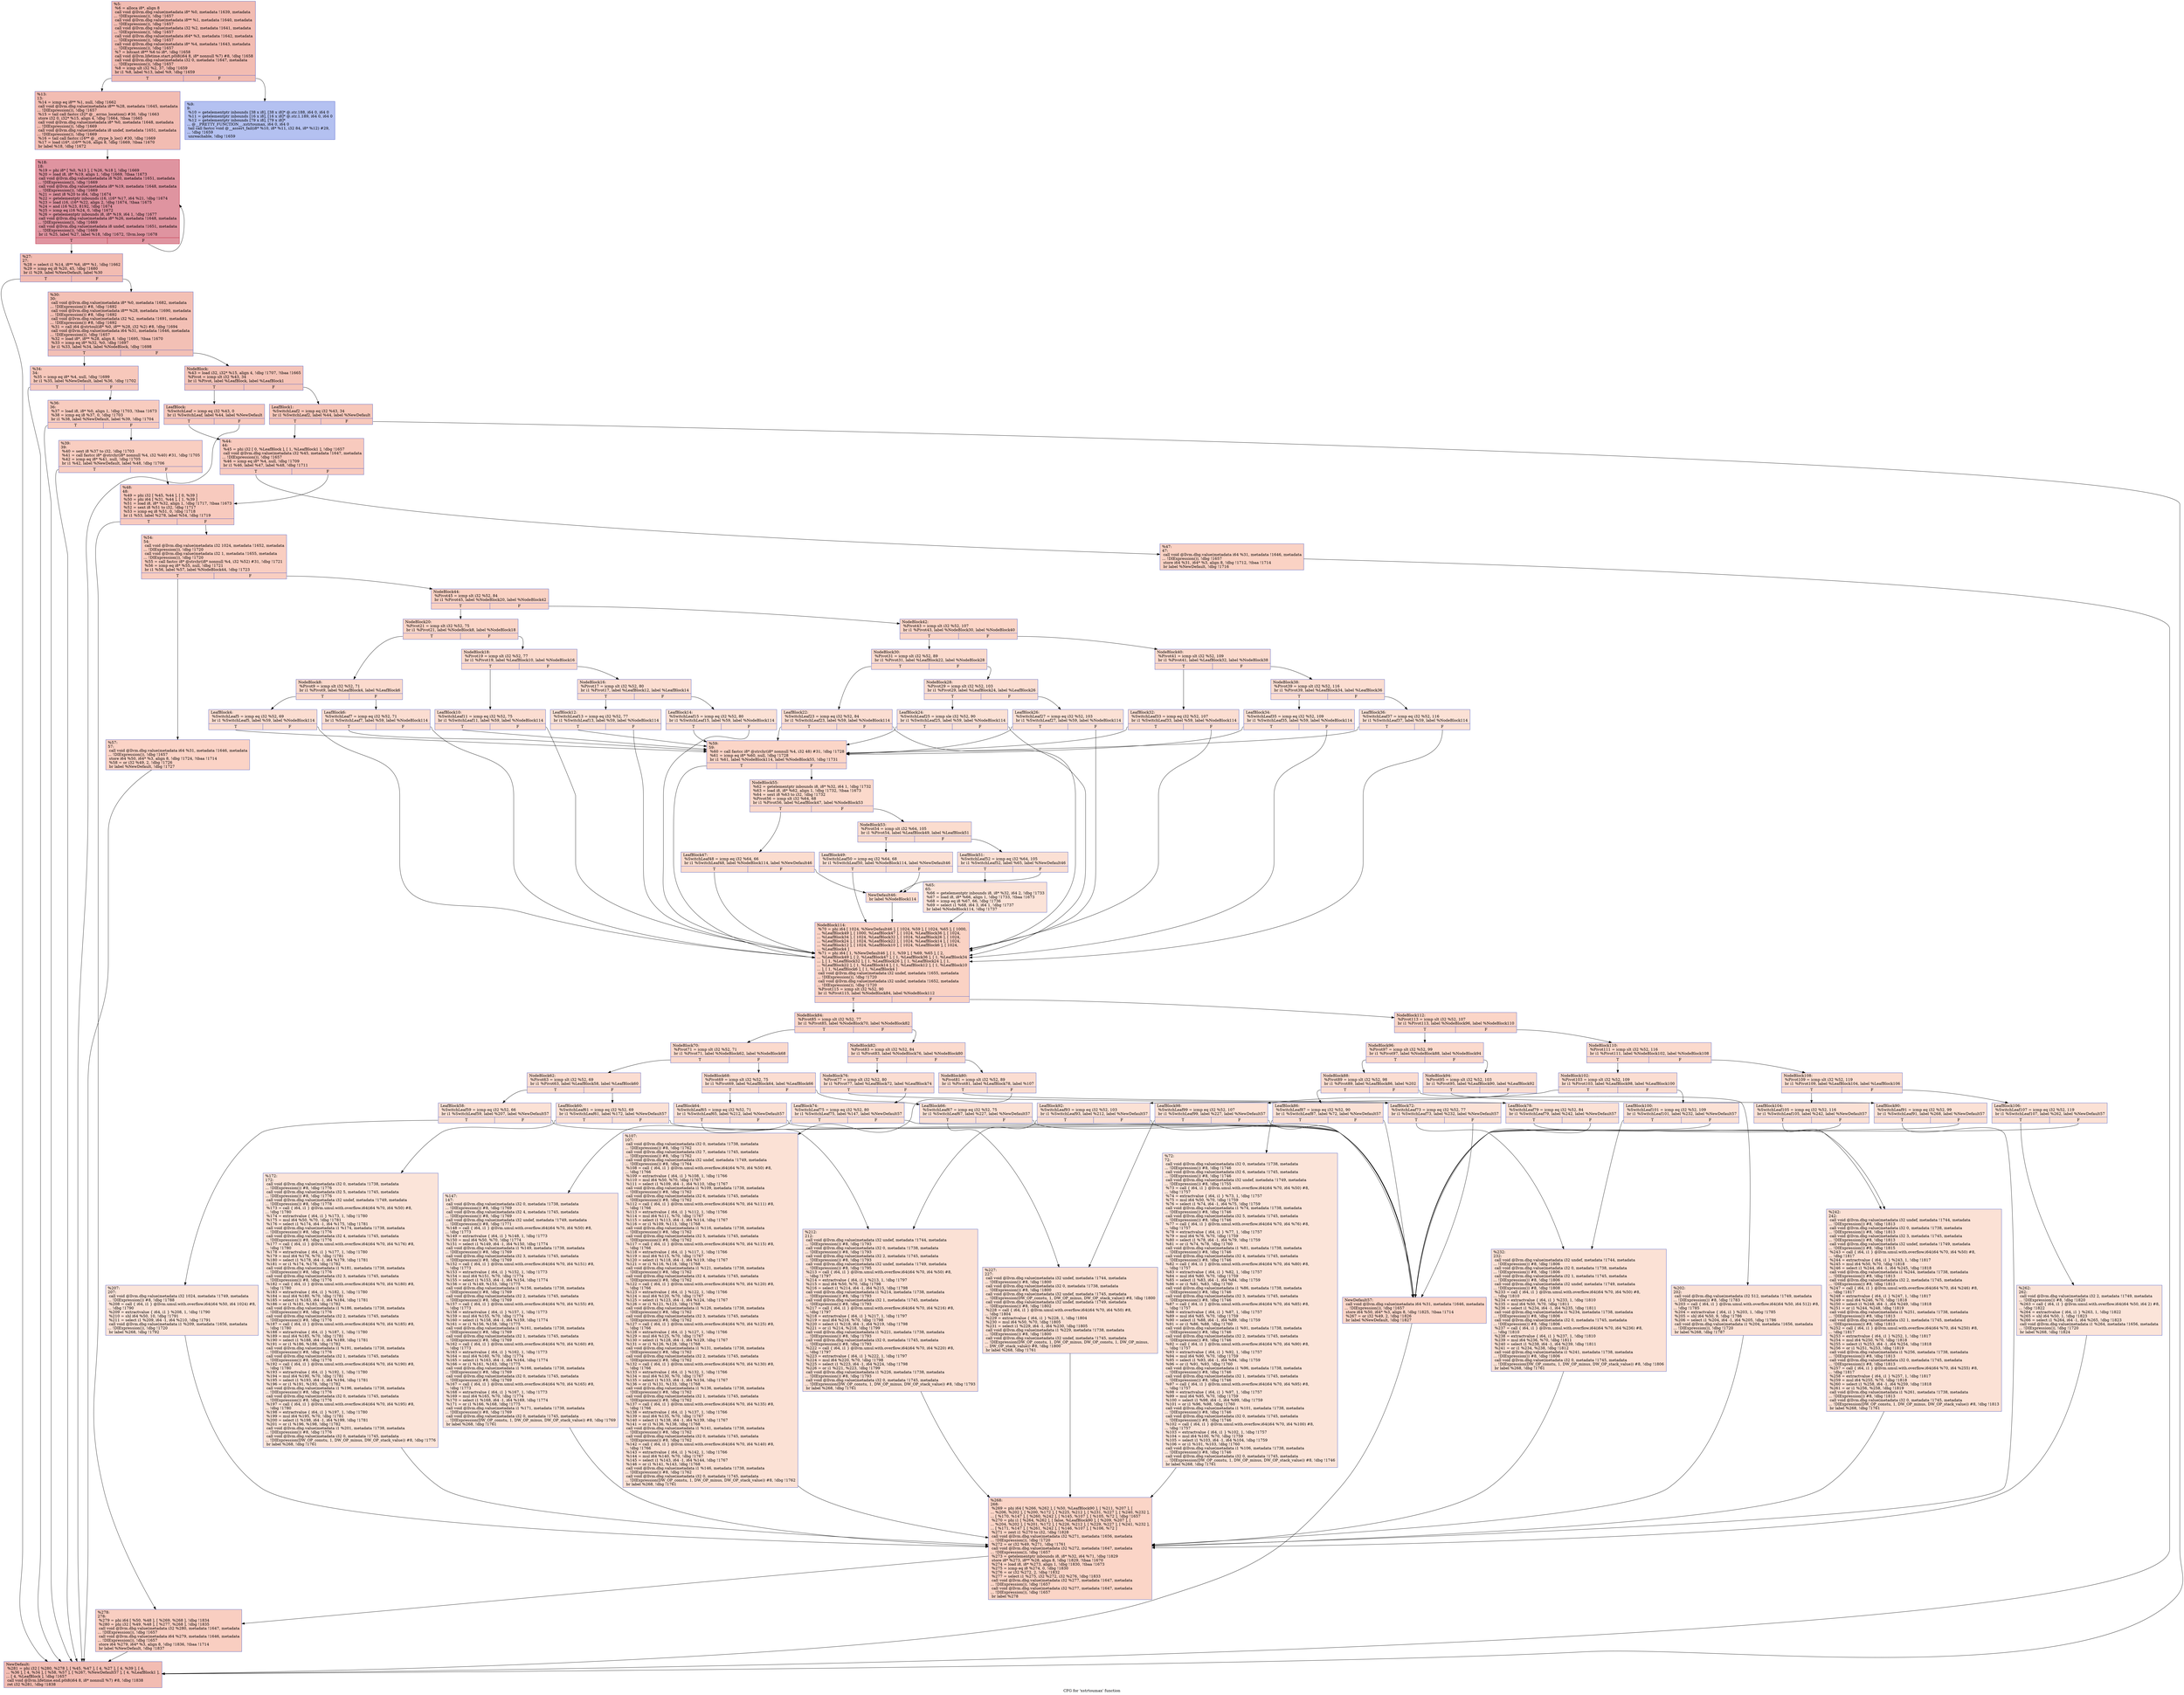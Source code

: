 digraph "CFG for 'xstrtoumax' function" {
	label="CFG for 'xstrtoumax' function";

	Node0x1539050 [shape=record,color="#3d50c3ff", style=filled, fillcolor="#e1675170",label="{%5:\l  %6 = alloca i8*, align 8\l  call void @llvm.dbg.value(metadata i8* %0, metadata !1639, metadata\l... !DIExpression()), !dbg !1657\l  call void @llvm.dbg.value(metadata i8** %1, metadata !1640, metadata\l... !DIExpression()), !dbg !1657\l  call void @llvm.dbg.value(metadata i32 %2, metadata !1641, metadata\l... !DIExpression()), !dbg !1657\l  call void @llvm.dbg.value(metadata i64* %3, metadata !1642, metadata\l... !DIExpression()), !dbg !1657\l  call void @llvm.dbg.value(metadata i8* %4, metadata !1643, metadata\l... !DIExpression()), !dbg !1657\l  %7 = bitcast i8** %6 to i8*, !dbg !1658\l  call void @llvm.lifetime.start.p0i8(i64 8, i8* nonnull %7) #8, !dbg !1658\l  call void @llvm.dbg.value(metadata i32 0, metadata !1647, metadata\l... !DIExpression()), !dbg !1657\l  %8 = icmp ult i32 %2, 37, !dbg !1659\l  br i1 %8, label %13, label %9, !dbg !1659\l|{<s0>T|<s1>F}}"];
	Node0x1539050:s0 -> Node0x15394a0;
	Node0x1539050:s1 -> Node0x1539450;
	Node0x1539450 [shape=record,color="#3d50c3ff", style=filled, fillcolor="#5572df70",label="{%9:\l9:                                                \l  %10 = getelementptr inbounds [38 x i8], [38 x i8]* @.str.188, i64 0, i64 0\l  %11 = getelementptr inbounds [16 x i8], [16 x i8]* @.str.1.189, i64 0, i64 0\l  %12 = getelementptr inbounds [79 x i8], [79 x i8]*\l... @__PRETTY_FUNCTION__.xstrtoumax, i64 0, i64 0\l  tail call fastcc void @__assert_fail(i8* %10, i8* %11, i32 84, i8* %12) #29,\l... !dbg !1659\l  unreachable, !dbg !1659\l}"];
	Node0x15394a0 [shape=record,color="#3d50c3ff", style=filled, fillcolor="#e1675170",label="{%13:\l13:                                               \l  %14 = icmp eq i8** %1, null, !dbg !1662\l  call void @llvm.dbg.value(metadata i8** %28, metadata !1645, metadata\l... !DIExpression()), !dbg !1657\l  %15 = tail call fastcc i32* @__errno_location() #30, !dbg !1663\l  store i32 0, i32* %15, align 4, !dbg !1664, !tbaa !1665\l  call void @llvm.dbg.value(metadata i8* %0, metadata !1648, metadata\l... !DIExpression()), !dbg !1669\l  call void @llvm.dbg.value(metadata i8 undef, metadata !1651, metadata\l... !DIExpression()), !dbg !1669\l  %16 = tail call fastcc i16** @__ctype_b_loc() #30, !dbg !1669\l  %17 = load i16*, i16** %16, align 8, !dbg !1669, !tbaa !1670\l  br label %18, !dbg !1672\l}"];
	Node0x15394a0 -> Node0x15394f0;
	Node0x15394f0 [shape=record,color="#b70d28ff", style=filled, fillcolor="#b70d2870",label="{%18:\l18:                                               \l  %19 = phi i8* [ %0, %13 ], [ %26, %18 ], !dbg !1669\l  %20 = load i8, i8* %19, align 1, !dbg !1669, !tbaa !1673\l  call void @llvm.dbg.value(metadata i8 %20, metadata !1651, metadata\l... !DIExpression()), !dbg !1669\l  call void @llvm.dbg.value(metadata i8* %19, metadata !1648, metadata\l... !DIExpression()), !dbg !1669\l  %21 = zext i8 %20 to i64, !dbg !1674\l  %22 = getelementptr inbounds i16, i16* %17, i64 %21, !dbg !1674\l  %23 = load i16, i16* %22, align 2, !dbg !1674, !tbaa !1675\l  %24 = and i16 %23, 8192, !dbg !1674\l  %25 = icmp eq i16 %24, 0, !dbg !1672\l  %26 = getelementptr inbounds i8, i8* %19, i64 1, !dbg !1677\l  call void @llvm.dbg.value(metadata i8* %26, metadata !1648, metadata\l... !DIExpression()), !dbg !1669\l  call void @llvm.dbg.value(metadata i8 undef, metadata !1651, metadata\l... !DIExpression()), !dbg !1669\l  br i1 %25, label %27, label %18, !dbg !1672, !llvm.loop !1678\l|{<s0>T|<s1>F}}"];
	Node0x15394f0:s0 -> Node0x1539540;
	Node0x15394f0:s1 -> Node0x15394f0;
	Node0x1539540 [shape=record,color="#3d50c3ff", style=filled, fillcolor="#e1675170",label="{%27:\l27:                                               \l  %28 = select i1 %14, i8** %6, i8** %1, !dbg !1662\l  %29 = icmp eq i8 %20, 45, !dbg !1680\l  br i1 %29, label %NewDefault, label %30\l|{<s0>T|<s1>F}}"];
	Node0x1539540:s0 -> Node0x153afd0;
	Node0x1539540:s1 -> Node0x1539590;
	Node0x1539590 [shape=record,color="#3d50c3ff", style=filled, fillcolor="#e5705870",label="{%30:\l30:                                               \l  call void @llvm.dbg.value(metadata i8* %0, metadata !1682, metadata\l... !DIExpression()) #8, !dbg !1692\l  call void @llvm.dbg.value(metadata i8** %28, metadata !1690, metadata\l... !DIExpression()) #8, !dbg !1692\l  call void @llvm.dbg.value(metadata i32 %2, metadata !1691, metadata\l... !DIExpression()) #8, !dbg !1692\l  %31 = call i64 @strtoul(i8* %0, i8** %28, i32 %2) #8, !dbg !1694\l  call void @llvm.dbg.value(metadata i64 %31, metadata !1646, metadata\l... !DIExpression()), !dbg !1657\l  %32 = load i8*, i8** %28, align 8, !dbg !1695, !tbaa !1670\l  %33 = icmp eq i8* %32, %0, !dbg !1697\l  br i1 %33, label %34, label %NodeBlock, !dbg !1698\l|{<s0>T|<s1>F}}"];
	Node0x1539590:s0 -> Node0x15395e0;
	Node0x1539590:s1 -> Node0x15396d0;
	Node0x15395e0 [shape=record,color="#3d50c3ff", style=filled, fillcolor="#ed836670",label="{%34:\l34:                                               \l  %35 = icmp eq i8* %4, null, !dbg !1699\l  br i1 %35, label %NewDefault, label %36, !dbg !1702\l|{<s0>T|<s1>F}}"];
	Node0x15395e0:s0 -> Node0x153afd0;
	Node0x15395e0:s1 -> Node0x1539630;
	Node0x1539630 [shape=record,color="#3d50c3ff", style=filled, fillcolor="#f08b6e70",label="{%36:\l36:                                               \l  %37 = load i8, i8* %0, align 1, !dbg !1703, !tbaa !1673\l  %38 = icmp eq i8 %37, 0, !dbg !1703\l  br i1 %38, label %NewDefault, label %39, !dbg !1704\l|{<s0>T|<s1>F}}"];
	Node0x1539630:s0 -> Node0x153afd0;
	Node0x1539630:s1 -> Node0x1539680;
	Node0x1539680 [shape=record,color="#3d50c3ff", style=filled, fillcolor="#f2907270",label="{%39:\l39:                                               \l  %40 = sext i8 %37 to i32, !dbg !1703\l  %41 = call fastcc i8* @strchr(i8* nonnull %4, i32 %40) #31, !dbg !1705\l  %42 = icmp eq i8* %41, null, !dbg !1705\l  br i1 %42, label %NewDefault, label %48, !dbg !1706\l|{<s0>T|<s1>F}}"];
	Node0x1539680:s0 -> Node0x153afd0;
	Node0x1539680:s1 -> Node0x1539860;
	Node0x15396d0 [shape=record,color="#3d50c3ff", style=filled, fillcolor="#e97a5f70",label="{NodeBlock:                                        \l  %43 = load i32, i32* %15, align 4, !dbg !1707, !tbaa !1665\l  %Pivot = icmp slt i32 %43, 34\l  br i1 %Pivot, label %LeafBlock, label %LeafBlock1\l|{<s0>T|<s1>F}}"];
	Node0x15396d0:s0 -> Node0x1539770;
	Node0x15396d0:s1 -> Node0x1539720;
	Node0x1539720 [shape=record,color="#3d50c3ff", style=filled, fillcolor="#ed836670",label="{LeafBlock1:                                       \l  %SwitchLeaf2 = icmp eq i32 %43, 34\l  br i1 %SwitchLeaf2, label %44, label %NewDefault\l|{<s0>T|<s1>F}}"];
	Node0x1539720:s0 -> Node0x15397c0;
	Node0x1539720:s1 -> Node0x153afd0;
	Node0x1539770 [shape=record,color="#3d50c3ff", style=filled, fillcolor="#ed836670",label="{LeafBlock:                                        \l  %SwitchLeaf = icmp eq i32 %43, 0\l  br i1 %SwitchLeaf, label %44, label %NewDefault\l|{<s0>T|<s1>F}}"];
	Node0x1539770:s0 -> Node0x15397c0;
	Node0x1539770:s1 -> Node0x153afd0;
	Node0x15397c0 [shape=record,color="#3d50c3ff", style=filled, fillcolor="#ef886b70",label="{%44:\l44:                                               \l  %45 = phi i32 [ 0, %LeafBlock ], [ 1, %LeafBlock1 ], !dbg !1657\l  call void @llvm.dbg.value(metadata i32 %45, metadata !1647, metadata\l... !DIExpression()), !dbg !1657\l  %46 = icmp eq i8* %4, null, !dbg !1709\l  br i1 %46, label %47, label %48, !dbg !1711\l|{<s0>T|<s1>F}}"];
	Node0x15397c0:s0 -> Node0x1539810;
	Node0x15397c0:s1 -> Node0x1539860;
	Node0x1539810 [shape=record,color="#3d50c3ff", style=filled, fillcolor="#f4987a70",label="{%47:\l47:                                               \l  call void @llvm.dbg.value(metadata i64 %31, metadata !1646, metadata\l... !DIExpression()), !dbg !1657\l  store i64 %31, i64* %3, align 8, !dbg !1712, !tbaa !1714\l  br label %NewDefault, !dbg !1716\l}"];
	Node0x1539810 -> Node0x153afd0;
	Node0x1539860 [shape=record,color="#3d50c3ff", style=filled, fillcolor="#ef886b70",label="{%48:\l48:                                               \l  %49 = phi i32 [ %45, %44 ], [ 0, %39 ]\l  %50 = phi i64 [ %31, %44 ], [ 1, %39 ]\l  %51 = load i8, i8* %32, align 1, !dbg !1717, !tbaa !1673\l  %52 = sext i8 %51 to i32, !dbg !1717\l  %53 = icmp eq i8 %51, 0, !dbg !1718\l  br i1 %53, label %278, label %54, !dbg !1719\l|{<s0>T|<s1>F}}"];
	Node0x1539860:s0 -> Node0x153af80;
	Node0x1539860:s1 -> Node0x15398b0;
	Node0x15398b0 [shape=record,color="#3d50c3ff", style=filled, fillcolor="#f2907270",label="{%54:\l54:                                               \l  call void @llvm.dbg.value(metadata i32 1024, metadata !1652, metadata\l... !DIExpression()), !dbg !1720\l  call void @llvm.dbg.value(metadata i32 1, metadata !1655, metadata\l... !DIExpression()), !dbg !1720\l  %55 = call fastcc i8* @strchr(i8* nonnull %4, i32 %52) #31, !dbg !1721\l  %56 = icmp eq i8* %55, null, !dbg !1721\l  br i1 %56, label %57, label %NodeBlock44, !dbg !1723\l|{<s0>T|<s1>F}}"];
	Node0x15398b0:s0 -> Node0x1539900;
	Node0x15398b0:s1 -> Node0x1539950;
	Node0x1539900 [shape=record,color="#3d50c3ff", style=filled, fillcolor="#f59c7d70",label="{%57:\l57:                                               \l  call void @llvm.dbg.value(metadata i64 %31, metadata !1646, metadata\l... !DIExpression()), !dbg !1657\l  store i64 %50, i64* %3, align 8, !dbg !1724, !tbaa !1714\l  %58 = or i32 %49, 2, !dbg !1726\l  br label %NewDefault, !dbg !1727\l}"];
	Node0x1539900 -> Node0x153afd0;
	Node0x1539950 [shape=record,color="#3d50c3ff", style=filled, fillcolor="#f4987a70",label="{NodeBlock44:                                      \l  %Pivot45 = icmp slt i32 %52, 84\l  br i1 %Pivot45, label %NodeBlock20, label %NodeBlock42\l|{<s0>T|<s1>F}}"];
	Node0x1539950:s0 -> Node0x1539d10;
	Node0x1539950:s1 -> Node0x15399a0;
	Node0x15399a0 [shape=record,color="#3d50c3ff", style=filled, fillcolor="#f5a08170",label="{NodeBlock42:                                      \l  %Pivot43 = icmp slt i32 %52, 107\l  br i1 %Pivot43, label %NodeBlock30, label %NodeBlock40\l|{<s0>T|<s1>F}}"];
	Node0x15399a0:s0 -> Node0x1539b80;
	Node0x15399a0:s1 -> Node0x15399f0;
	Node0x15399f0 [shape=record,color="#3d50c3ff", style=filled, fillcolor="#f7ac8e70",label="{NodeBlock40:                                      \l  %Pivot41 = icmp slt i32 %52, 109\l  br i1 %Pivot41, label %LeafBlock32, label %NodeBlock38\l|{<s0>T|<s1>F}}"];
	Node0x15399f0:s0 -> Node0x1539b30;
	Node0x15399f0:s1 -> Node0x1539a40;
	Node0x1539a40 [shape=record,color="#3d50c3ff", style=filled, fillcolor="#f7b39670",label="{NodeBlock38:                                      \l  %Pivot39 = icmp slt i32 %52, 116\l  br i1 %Pivot39, label %LeafBlock34, label %LeafBlock36\l|{<s0>T|<s1>F}}"];
	Node0x1539a40:s0 -> Node0x1539ae0;
	Node0x1539a40:s1 -> Node0x1539a90;
	Node0x1539a90 [shape=record,color="#3d50c3ff", style=filled, fillcolor="#f7bca170",label="{LeafBlock36:                                      \l  %SwitchLeaf37 = icmp eq i32 %52, 116\l  br i1 %SwitchLeaf37, label %59, label %NodeBlock114\l|{<s0>T|<s1>F}}"];
	Node0x1539a90:s0 -> Node0x1539fe0;
	Node0x1539a90:s1 -> Node0x153a260;
	Node0x1539ae0 [shape=record,color="#3d50c3ff", style=filled, fillcolor="#f7bca170",label="{LeafBlock34:                                      \l  %SwitchLeaf35 = icmp eq i32 %52, 109\l  br i1 %SwitchLeaf35, label %59, label %NodeBlock114\l|{<s0>T|<s1>F}}"];
	Node0x1539ae0:s0 -> Node0x1539fe0;
	Node0x1539ae0:s1 -> Node0x153a260;
	Node0x1539b30 [shape=record,color="#3d50c3ff", style=filled, fillcolor="#f7b39670",label="{LeafBlock32:                                      \l  %SwitchLeaf33 = icmp eq i32 %52, 107\l  br i1 %SwitchLeaf33, label %59, label %NodeBlock114\l|{<s0>T|<s1>F}}"];
	Node0x1539b30:s0 -> Node0x1539fe0;
	Node0x1539b30:s1 -> Node0x153a260;
	Node0x1539b80 [shape=record,color="#3d50c3ff", style=filled, fillcolor="#f7ac8e70",label="{NodeBlock30:                                      \l  %Pivot31 = icmp slt i32 %52, 89\l  br i1 %Pivot31, label %LeafBlock22, label %NodeBlock28\l|{<s0>T|<s1>F}}"];
	Node0x1539b80:s0 -> Node0x1539cc0;
	Node0x1539b80:s1 -> Node0x1539bd0;
	Node0x1539bd0 [shape=record,color="#3d50c3ff", style=filled, fillcolor="#f7b39670",label="{NodeBlock28:                                      \l  %Pivot29 = icmp slt i32 %52, 103\l  br i1 %Pivot29, label %LeafBlock24, label %LeafBlock26\l|{<s0>T|<s1>F}}"];
	Node0x1539bd0:s0 -> Node0x1539c70;
	Node0x1539bd0:s1 -> Node0x1539c20;
	Node0x1539c20 [shape=record,color="#3d50c3ff", style=filled, fillcolor="#f7bca170",label="{LeafBlock26:                                      \l  %SwitchLeaf27 = icmp eq i32 %52, 103\l  br i1 %SwitchLeaf27, label %59, label %NodeBlock114\l|{<s0>T|<s1>F}}"];
	Node0x1539c20:s0 -> Node0x1539fe0;
	Node0x1539c20:s1 -> Node0x153a260;
	Node0x1539c70 [shape=record,color="#3d50c3ff", style=filled, fillcolor="#f7bca170",label="{LeafBlock24:                                      \l  %SwitchLeaf25 = icmp sle i32 %52, 90\l  br i1 %SwitchLeaf25, label %59, label %NodeBlock114\l|{<s0>T|<s1>F}}"];
	Node0x1539c70:s0 -> Node0x1539fe0;
	Node0x1539c70:s1 -> Node0x153a260;
	Node0x1539cc0 [shape=record,color="#3d50c3ff", style=filled, fillcolor="#f7b39670",label="{LeafBlock22:                                      \l  %SwitchLeaf23 = icmp eq i32 %52, 84\l  br i1 %SwitchLeaf23, label %59, label %NodeBlock114\l|{<s0>T|<s1>F}}"];
	Node0x1539cc0:s0 -> Node0x1539fe0;
	Node0x1539cc0:s1 -> Node0x153a260;
	Node0x1539d10 [shape=record,color="#3d50c3ff", style=filled, fillcolor="#f5a08170",label="{NodeBlock20:                                      \l  %Pivot21 = icmp slt i32 %52, 75\l  br i1 %Pivot21, label %NodeBlock8, label %NodeBlock18\l|{<s0>T|<s1>F}}"];
	Node0x1539d10:s0 -> Node0x1539ef0;
	Node0x1539d10:s1 -> Node0x1539d60;
	Node0x1539d60 [shape=record,color="#3d50c3ff", style=filled, fillcolor="#f7ac8e70",label="{NodeBlock18:                                      \l  %Pivot19 = icmp slt i32 %52, 77\l  br i1 %Pivot19, label %LeafBlock10, label %NodeBlock16\l|{<s0>T|<s1>F}}"];
	Node0x1539d60:s0 -> Node0x1539ea0;
	Node0x1539d60:s1 -> Node0x1539db0;
	Node0x1539db0 [shape=record,color="#3d50c3ff", style=filled, fillcolor="#f7b39670",label="{NodeBlock16:                                      \l  %Pivot17 = icmp slt i32 %52, 80\l  br i1 %Pivot17, label %LeafBlock12, label %LeafBlock14\l|{<s0>T|<s1>F}}"];
	Node0x1539db0:s0 -> Node0x1539e50;
	Node0x1539db0:s1 -> Node0x1539e00;
	Node0x1539e00 [shape=record,color="#3d50c3ff", style=filled, fillcolor="#f7bca170",label="{LeafBlock14:                                      \l  %SwitchLeaf15 = icmp eq i32 %52, 80\l  br i1 %SwitchLeaf15, label %59, label %NodeBlock114\l|{<s0>T|<s1>F}}"];
	Node0x1539e00:s0 -> Node0x1539fe0;
	Node0x1539e00:s1 -> Node0x153a260;
	Node0x1539e50 [shape=record,color="#3d50c3ff", style=filled, fillcolor="#f7bca170",label="{LeafBlock12:                                      \l  %SwitchLeaf13 = icmp eq i32 %52, 77\l  br i1 %SwitchLeaf13, label %59, label %NodeBlock114\l|{<s0>T|<s1>F}}"];
	Node0x1539e50:s0 -> Node0x1539fe0;
	Node0x1539e50:s1 -> Node0x153a260;
	Node0x1539ea0 [shape=record,color="#3d50c3ff", style=filled, fillcolor="#f7b39670",label="{LeafBlock10:                                      \l  %SwitchLeaf11 = icmp eq i32 %52, 75\l  br i1 %SwitchLeaf11, label %59, label %NodeBlock114\l|{<s0>T|<s1>F}}"];
	Node0x1539ea0:s0 -> Node0x1539fe0;
	Node0x1539ea0:s1 -> Node0x153a260;
	Node0x1539ef0 [shape=record,color="#3d50c3ff", style=filled, fillcolor="#f7ac8e70",label="{NodeBlock8:                                       \l  %Pivot9 = icmp slt i32 %52, 71\l  br i1 %Pivot9, label %LeafBlock4, label %LeafBlock6\l|{<s0>T|<s1>F}}"];
	Node0x1539ef0:s0 -> Node0x1539f90;
	Node0x1539ef0:s1 -> Node0x1539f40;
	Node0x1539f40 [shape=record,color="#3d50c3ff", style=filled, fillcolor="#f7b39670",label="{LeafBlock6:                                       \l  %SwitchLeaf7 = icmp eq i32 %52, 71\l  br i1 %SwitchLeaf7, label %59, label %NodeBlock114\l|{<s0>T|<s1>F}}"];
	Node0x1539f40:s0 -> Node0x1539fe0;
	Node0x1539f40:s1 -> Node0x153a260;
	Node0x1539f90 [shape=record,color="#3d50c3ff", style=filled, fillcolor="#f7b39670",label="{LeafBlock4:                                       \l  %SwitchLeaf5 = icmp eq i32 %52, 69\l  br i1 %SwitchLeaf5, label %59, label %NodeBlock114\l|{<s0>T|<s1>F}}"];
	Node0x1539f90:s0 -> Node0x1539fe0;
	Node0x1539f90:s1 -> Node0x153a260;
	Node0x1539fe0 [shape=record,color="#3d50c3ff", style=filled, fillcolor="#f5a08170",label="{%59:\l59:                                               \l  %60 = call fastcc i8* @strchr(i8* nonnull %4, i32 48) #31, !dbg !1728\l  %61 = icmp eq i8* %60, null, !dbg !1728\l  br i1 %61, label %NodeBlock114, label %NodeBlock55, !dbg !1731\l|{<s0>T|<s1>F}}"];
	Node0x1539fe0:s0 -> Node0x153a260;
	Node0x1539fe0:s1 -> Node0x153a030;
	Node0x153a030 [shape=record,color="#3d50c3ff", style=filled, fillcolor="#f7a88970",label="{NodeBlock55:                                      \l  %62 = getelementptr inbounds i8, i8* %32, i64 1, !dbg !1732\l  %63 = load i8, i8* %62, align 1, !dbg !1732, !tbaa !1673\l  %64 = sext i8 %63 to i32, !dbg !1732\l  %Pivot56 = icmp slt i32 %64, 68\l  br i1 %Pivot56, label %LeafBlock47, label %NodeBlock53\l|{<s0>T|<s1>F}}"];
	Node0x153a030:s0 -> Node0x153a170;
	Node0x153a030:s1 -> Node0x153a080;
	Node0x153a080 [shape=record,color="#3d50c3ff", style=filled, fillcolor="#f7af9170",label="{NodeBlock53:                                      \l  %Pivot54 = icmp slt i32 %64, 105\l  br i1 %Pivot54, label %LeafBlock49, label %LeafBlock51\l|{<s0>T|<s1>F}}"];
	Node0x153a080:s0 -> Node0x153a120;
	Node0x153a080:s1 -> Node0x153a0d0;
	Node0x153a0d0 [shape=record,color="#3d50c3ff", style=filled, fillcolor="#f7b99e70",label="{LeafBlock51:                                      \l  %SwitchLeaf52 = icmp eq i32 %64, 105\l  br i1 %SwitchLeaf52, label %65, label %NewDefault46\l|{<s0>T|<s1>F}}"];
	Node0x153a0d0:s0 -> Node0x153a1c0;
	Node0x153a0d0:s1 -> Node0x153a210;
	Node0x153a120 [shape=record,color="#3d50c3ff", style=filled, fillcolor="#f7b99e70",label="{LeafBlock49:                                      \l  %SwitchLeaf50 = icmp eq i32 %64, 68\l  br i1 %SwitchLeaf50, label %NodeBlock114, label %NewDefault46\l|{<s0>T|<s1>F}}"];
	Node0x153a120:s0 -> Node0x153a260;
	Node0x153a120:s1 -> Node0x153a210;
	Node0x153a170 [shape=record,color="#3d50c3ff", style=filled, fillcolor="#f7af9170",label="{LeafBlock47:                                      \l  %SwitchLeaf48 = icmp eq i32 %64, 66\l  br i1 %SwitchLeaf48, label %NodeBlock114, label %NewDefault46\l|{<s0>T|<s1>F}}"];
	Node0x153a170:s0 -> Node0x153a260;
	Node0x153a170:s1 -> Node0x153a210;
	Node0x153a1c0 [shape=record,color="#3d50c3ff", style=filled, fillcolor="#f6bfa670",label="{%65:\l65:                                               \l  %66 = getelementptr inbounds i8, i8* %32, i64 2, !dbg !1733\l  %67 = load i8, i8* %66, align 1, !dbg !1733, !tbaa !1673\l  %68 = icmp eq i8 %67, 66, !dbg !1736\l  %69 = select i1 %68, i64 3, i64 1, !dbg !1737\l  br label %NodeBlock114, !dbg !1737\l}"];
	Node0x153a1c0 -> Node0x153a260;
	Node0x153a210 [shape=record,color="#3d50c3ff", style=filled, fillcolor="#f7af9170",label="{NewDefault46:                                     \l  br label %NodeBlock114\l}"];
	Node0x153a210 -> Node0x153a260;
	Node0x153a260 [shape=record,color="#3d50c3ff", style=filled, fillcolor="#f4987a70",label="{NodeBlock114:                                     \l  %70 = phi i64 [ 1024, %NewDefault46 ], [ 1024, %59 ], [ 1024, %65 ], [ 1000,\l... %LeafBlock49 ], [ 1000, %LeafBlock47 ], [ 1024, %LeafBlock36 ], [ 1024,\l... %LeafBlock34 ], [ 1024, %LeafBlock32 ], [ 1024, %LeafBlock26 ], [ 1024,\l... %LeafBlock24 ], [ 1024, %LeafBlock22 ], [ 1024, %LeafBlock14 ], [ 1024,\l... %LeafBlock12 ], [ 1024, %LeafBlock10 ], [ 1024, %LeafBlock6 ], [ 1024,\l... %LeafBlock4 ]\l  %71 = phi i64 [ 1, %NewDefault46 ], [ 1, %59 ], [ %69, %65 ], [ 2,\l... %LeafBlock49 ], [ 2, %LeafBlock47 ], [ 1, %LeafBlock36 ], [ 1, %LeafBlock34\l... ], [ 1, %LeafBlock32 ], [ 1, %LeafBlock26 ], [ 1, %LeafBlock24 ], [ 1,\l... %LeafBlock22 ], [ 1, %LeafBlock14 ], [ 1, %LeafBlock12 ], [ 1, %LeafBlock10\l... ], [ 1, %LeafBlock6 ], [ 1, %LeafBlock4 ]\l  call void @llvm.dbg.value(metadata i32 undef, metadata !1655, metadata\l... !DIExpression()), !dbg !1720\l  call void @llvm.dbg.value(metadata i32 undef, metadata !1652, metadata\l... !DIExpression()), !dbg !1720\l  %Pivot115 = icmp slt i32 %52, 90\l  br i1 %Pivot115, label %NodeBlock84, label %NodeBlock112\l|{<s0>T|<s1>F}}"];
	Node0x153a260:s0 -> Node0x153a710;
	Node0x153a260:s1 -> Node0x153a2b0;
	Node0x153a2b0 [shape=record,color="#3d50c3ff", style=filled, fillcolor="#f5a08170",label="{NodeBlock112:                                     \l  %Pivot113 = icmp slt i32 %52, 107\l  br i1 %Pivot113, label %NodeBlock96, label %NodeBlock110\l|{<s0>T|<s1>F}}"];
	Node0x153a2b0:s0 -> Node0x153a530;
	Node0x153a2b0:s1 -> Node0x153a300;
	Node0x153a300 [shape=record,color="#3d50c3ff", style=filled, fillcolor="#f7ac8e70",label="{NodeBlock110:                                     \l  %Pivot111 = icmp slt i32 %52, 116\l  br i1 %Pivot111, label %NodeBlock102, label %NodeBlock108\l|{<s0>T|<s1>F}}"];
	Node0x153a300:s0 -> Node0x153a440;
	Node0x153a300:s1 -> Node0x153a350;
	Node0x153a350 [shape=record,color="#3d50c3ff", style=filled, fillcolor="#f7b39670",label="{NodeBlock108:                                     \l  %Pivot109 = icmp slt i32 %52, 119\l  br i1 %Pivot109, label %LeafBlock104, label %LeafBlock106\l|{<s0>T|<s1>F}}"];
	Node0x153a350:s0 -> Node0x153a3f0;
	Node0x153a350:s1 -> Node0x153a3a0;
	Node0x153a3a0 [shape=record,color="#3d50c3ff", style=filled, fillcolor="#f7bca170",label="{LeafBlock106:                                     \l  %SwitchLeaf107 = icmp eq i32 %52, 119\l  br i1 %SwitchLeaf107, label %262, label %NewDefault57\l|{<s0>T|<s1>F}}"];
	Node0x153a3a0:s0 -> Node0x153ae90;
	Node0x153a3a0:s1 -> Node0x153aee0;
	Node0x153a3f0 [shape=record,color="#3d50c3ff", style=filled, fillcolor="#f7bca170",label="{LeafBlock104:                                     \l  %SwitchLeaf105 = icmp eq i32 %52, 116\l  br i1 %SwitchLeaf105, label %242, label %NewDefault57\l|{<s0>T|<s1>F}}"];
	Node0x153a3f0:s0 -> Node0x153ae40;
	Node0x153a3f0:s1 -> Node0x153aee0;
	Node0x153a440 [shape=record,color="#3d50c3ff", style=filled, fillcolor="#f7b39670",label="{NodeBlock102:                                     \l  %Pivot103 = icmp slt i32 %52, 109\l  br i1 %Pivot103, label %LeafBlock98, label %LeafBlock100\l|{<s0>T|<s1>F}}"];
	Node0x153a440:s0 -> Node0x153a4e0;
	Node0x153a440:s1 -> Node0x153a490;
	Node0x153a490 [shape=record,color="#3d50c3ff", style=filled, fillcolor="#f7bca170",label="{LeafBlock100:                                     \l  %SwitchLeaf101 = icmp eq i32 %52, 109\l  br i1 %SwitchLeaf101, label %232, label %NewDefault57\l|{<s0>T|<s1>F}}"];
	Node0x153a490:s0 -> Node0x153adf0;
	Node0x153a490:s1 -> Node0x153aee0;
	Node0x153a4e0 [shape=record,color="#3d50c3ff", style=filled, fillcolor="#f7bca170",label="{LeafBlock98:                                      \l  %SwitchLeaf99 = icmp eq i32 %52, 107\l  br i1 %SwitchLeaf99, label %227, label %NewDefault57\l|{<s0>T|<s1>F}}"];
	Node0x153a4e0:s0 -> Node0x153ada0;
	Node0x153a4e0:s1 -> Node0x153aee0;
	Node0x153a530 [shape=record,color="#3d50c3ff", style=filled, fillcolor="#f7ac8e70",label="{NodeBlock96:                                      \l  %Pivot97 = icmp slt i32 %52, 99\l  br i1 %Pivot97, label %NodeBlock88, label %NodeBlock94\l|{<s0>T|<s1>F}}"];
	Node0x153a530:s0 -> Node0x153a670;
	Node0x153a530:s1 -> Node0x153a580;
	Node0x153a580 [shape=record,color="#3d50c3ff", style=filled, fillcolor="#f7b39670",label="{NodeBlock94:                                      \l  %Pivot95 = icmp slt i32 %52, 103\l  br i1 %Pivot95, label %LeafBlock90, label %LeafBlock92\l|{<s0>T|<s1>F}}"];
	Node0x153a580:s0 -> Node0x153a620;
	Node0x153a580:s1 -> Node0x153a5d0;
	Node0x153a5d0 [shape=record,color="#3d50c3ff", style=filled, fillcolor="#f7bca170",label="{LeafBlock92:                                      \l  %SwitchLeaf93 = icmp eq i32 %52, 103\l  br i1 %SwitchLeaf93, label %212, label %NewDefault57\l|{<s0>T|<s1>F}}"];
	Node0x153a5d0:s0 -> Node0x153ad50;
	Node0x153a5d0:s1 -> Node0x153aee0;
	Node0x153a620 [shape=record,color="#3d50c3ff", style=filled, fillcolor="#f7bca170",label="{LeafBlock90:                                      \l  %SwitchLeaf91 = icmp eq i32 %52, 99\l  br i1 %SwitchLeaf91, label %268, label %NewDefault57\l|{<s0>T|<s1>F}}"];
	Node0x153a620:s0 -> Node0x153af30;
	Node0x153a620:s1 -> Node0x153aee0;
	Node0x153a670 [shape=record,color="#3d50c3ff", style=filled, fillcolor="#f7b39670",label="{NodeBlock88:                                      \l  %Pivot89 = icmp slt i32 %52, 98\l  br i1 %Pivot89, label %LeafBlock86, label %202\l|{<s0>T|<s1>F}}"];
	Node0x153a670:s0 -> Node0x153a6c0;
	Node0x153a670:s1 -> Node0x153acb0;
	Node0x153a6c0 [shape=record,color="#3d50c3ff", style=filled, fillcolor="#f7bca170",label="{LeafBlock86:                                      \l  %SwitchLeaf87 = icmp eq i32 %52, 90\l  br i1 %SwitchLeaf87, label %72, label %NewDefault57\l|{<s0>T|<s1>F}}"];
	Node0x153a6c0:s0 -> Node0x153ab70;
	Node0x153a6c0:s1 -> Node0x153aee0;
	Node0x153a710 [shape=record,color="#3d50c3ff", style=filled, fillcolor="#f5a08170",label="{NodeBlock84:                                      \l  %Pivot85 = icmp slt i32 %52, 77\l  br i1 %Pivot85, label %NodeBlock70, label %NodeBlock82\l|{<s0>T|<s1>F}}"];
	Node0x153a710:s0 -> Node0x153a940;
	Node0x153a710:s1 -> Node0x153a760;
	Node0x153a760 [shape=record,color="#3d50c3ff", style=filled, fillcolor="#f7ac8e70",label="{NodeBlock82:                                      \l  %Pivot83 = icmp slt i32 %52, 84\l  br i1 %Pivot83, label %NodeBlock76, label %NodeBlock80\l|{<s0>T|<s1>F}}"];
	Node0x153a760:s0 -> Node0x153a850;
	Node0x153a760:s1 -> Node0x153a7b0;
	Node0x153a7b0 [shape=record,color="#3d50c3ff", style=filled, fillcolor="#f7b39670",label="{NodeBlock80:                                      \l  %Pivot81 = icmp slt i32 %52, 89\l  br i1 %Pivot81, label %LeafBlock78, label %107\l|{<s0>T|<s1>F}}"];
	Node0x153a7b0:s0 -> Node0x153a800;
	Node0x153a7b0:s1 -> Node0x153abc0;
	Node0x153a800 [shape=record,color="#3d50c3ff", style=filled, fillcolor="#f7bca170",label="{LeafBlock78:                                      \l  %SwitchLeaf79 = icmp eq i32 %52, 84\l  br i1 %SwitchLeaf79, label %242, label %NewDefault57\l|{<s0>T|<s1>F}}"];
	Node0x153a800:s0 -> Node0x153ae40;
	Node0x153a800:s1 -> Node0x153aee0;
	Node0x153a850 [shape=record,color="#3d50c3ff", style=filled, fillcolor="#f7b39670",label="{NodeBlock76:                                      \l  %Pivot77 = icmp slt i32 %52, 80\l  br i1 %Pivot77, label %LeafBlock72, label %LeafBlock74\l|{<s0>T|<s1>F}}"];
	Node0x153a850:s0 -> Node0x153a8f0;
	Node0x153a850:s1 -> Node0x153a8a0;
	Node0x153a8a0 [shape=record,color="#3d50c3ff", style=filled, fillcolor="#f7bca170",label="{LeafBlock74:                                      \l  %SwitchLeaf75 = icmp eq i32 %52, 80\l  br i1 %SwitchLeaf75, label %147, label %NewDefault57\l|{<s0>T|<s1>F}}"];
	Node0x153a8a0:s0 -> Node0x153ac10;
	Node0x153a8a0:s1 -> Node0x153aee0;
	Node0x153a8f0 [shape=record,color="#3d50c3ff", style=filled, fillcolor="#f7bca170",label="{LeafBlock72:                                      \l  %SwitchLeaf73 = icmp eq i32 %52, 77\l  br i1 %SwitchLeaf73, label %232, label %NewDefault57\l|{<s0>T|<s1>F}}"];
	Node0x153a8f0:s0 -> Node0x153adf0;
	Node0x153a8f0:s1 -> Node0x153aee0;
	Node0x153a940 [shape=record,color="#3d50c3ff", style=filled, fillcolor="#f7ac8e70",label="{NodeBlock70:                                      \l  %Pivot71 = icmp slt i32 %52, 71\l  br i1 %Pivot71, label %NodeBlock62, label %NodeBlock68\l|{<s0>T|<s1>F}}"];
	Node0x153a940:s0 -> Node0x153aa80;
	Node0x153a940:s1 -> Node0x153a990;
	Node0x153a990 [shape=record,color="#3d50c3ff", style=filled, fillcolor="#f7b39670",label="{NodeBlock68:                                      \l  %Pivot69 = icmp slt i32 %52, 75\l  br i1 %Pivot69, label %LeafBlock64, label %LeafBlock66\l|{<s0>T|<s1>F}}"];
	Node0x153a990:s0 -> Node0x153aa30;
	Node0x153a990:s1 -> Node0x153a9e0;
	Node0x153a9e0 [shape=record,color="#3d50c3ff", style=filled, fillcolor="#f7bca170",label="{LeafBlock66:                                      \l  %SwitchLeaf67 = icmp eq i32 %52, 75\l  br i1 %SwitchLeaf67, label %227, label %NewDefault57\l|{<s0>T|<s1>F}}"];
	Node0x153a9e0:s0 -> Node0x153ada0;
	Node0x153a9e0:s1 -> Node0x153aee0;
	Node0x153aa30 [shape=record,color="#3d50c3ff", style=filled, fillcolor="#f7bca170",label="{LeafBlock64:                                      \l  %SwitchLeaf65 = icmp eq i32 %52, 71\l  br i1 %SwitchLeaf65, label %212, label %NewDefault57\l|{<s0>T|<s1>F}}"];
	Node0x153aa30:s0 -> Node0x153ad50;
	Node0x153aa30:s1 -> Node0x153aee0;
	Node0x153aa80 [shape=record,color="#3d50c3ff", style=filled, fillcolor="#f7b39670",label="{NodeBlock62:                                      \l  %Pivot63 = icmp slt i32 %52, 69\l  br i1 %Pivot63, label %LeafBlock58, label %LeafBlock60\l|{<s0>T|<s1>F}}"];
	Node0x153aa80:s0 -> Node0x153ab20;
	Node0x153aa80:s1 -> Node0x153aad0;
	Node0x153aad0 [shape=record,color="#3d50c3ff", style=filled, fillcolor="#f7bca170",label="{LeafBlock60:                                      \l  %SwitchLeaf61 = icmp eq i32 %52, 69\l  br i1 %SwitchLeaf61, label %172, label %NewDefault57\l|{<s0>T|<s1>F}}"];
	Node0x153aad0:s0 -> Node0x153ac60;
	Node0x153aad0:s1 -> Node0x153aee0;
	Node0x153ab20 [shape=record,color="#3d50c3ff", style=filled, fillcolor="#f7bca170",label="{LeafBlock58:                                      \l  %SwitchLeaf59 = icmp eq i32 %52, 66\l  br i1 %SwitchLeaf59, label %207, label %NewDefault57\l|{<s0>T|<s1>F}}"];
	Node0x153ab20:s0 -> Node0x153ad00;
	Node0x153ab20:s1 -> Node0x153aee0;
	Node0x153ab70 [shape=record,color="#3d50c3ff", style=filled, fillcolor="#f5c1a970",label="{%72:\l72:                                               \l  call void @llvm.dbg.value(metadata i32 0, metadata !1738, metadata\l... !DIExpression()) #8, !dbg !1746\l  call void @llvm.dbg.value(metadata i32 6, metadata !1745, metadata\l... !DIExpression()) #8, !dbg !1746\l  call void @llvm.dbg.value(metadata i32 undef, metadata !1749, metadata\l... !DIExpression()) #8, !dbg !1755\l  %73 = call \{ i64, i1 \} @llvm.umul.with.overflow.i64(i64 %70, i64 %50) #8,\l... !dbg !1757\l  %74 = extractvalue \{ i64, i1 \} %73, 1, !dbg !1757\l  %75 = mul i64 %50, %70, !dbg !1759\l  %76 = select i1 %74, i64 -1, i64 %75, !dbg !1759\l  call void @llvm.dbg.value(metadata i1 %74, metadata !1738, metadata\l... !DIExpression()) #8, !dbg !1746\l  call void @llvm.dbg.value(metadata i32 5, metadata !1745, metadata\l... !DIExpression()) #8, !dbg !1746\l  %77 = call \{ i64, i1 \} @llvm.umul.with.overflow.i64(i64 %70, i64 %76) #8,\l... !dbg !1757\l  %78 = extractvalue \{ i64, i1 \} %77, 1, !dbg !1757\l  %79 = mul i64 %76, %70, !dbg !1759\l  %80 = select i1 %78, i64 -1, i64 %79, !dbg !1759\l  %81 = or i1 %74, %78, !dbg !1760\l  call void @llvm.dbg.value(metadata i1 %81, metadata !1738, metadata\l... !DIExpression()) #8, !dbg !1746\l  call void @llvm.dbg.value(metadata i32 4, metadata !1745, metadata\l... !DIExpression()) #8, !dbg !1746\l  %82 = call \{ i64, i1 \} @llvm.umul.with.overflow.i64(i64 %70, i64 %80) #8,\l... !dbg !1757\l  %83 = extractvalue \{ i64, i1 \} %82, 1, !dbg !1757\l  %84 = mul i64 %80, %70, !dbg !1759\l  %85 = select i1 %83, i64 -1, i64 %84, !dbg !1759\l  %86 = or i1 %81, %83, !dbg !1760\l  call void @llvm.dbg.value(metadata i1 %86, metadata !1738, metadata\l... !DIExpression()) #8, !dbg !1746\l  call void @llvm.dbg.value(metadata i32 3, metadata !1745, metadata\l... !DIExpression()) #8, !dbg !1746\l  %87 = call \{ i64, i1 \} @llvm.umul.with.overflow.i64(i64 %70, i64 %85) #8,\l... !dbg !1757\l  %88 = extractvalue \{ i64, i1 \} %87, 1, !dbg !1757\l  %89 = mul i64 %85, %70, !dbg !1759\l  %90 = select i1 %88, i64 -1, i64 %89, !dbg !1759\l  %91 = or i1 %86, %88, !dbg !1760\l  call void @llvm.dbg.value(metadata i1 %91, metadata !1738, metadata\l... !DIExpression()) #8, !dbg !1746\l  call void @llvm.dbg.value(metadata i32 2, metadata !1745, metadata\l... !DIExpression()) #8, !dbg !1746\l  %92 = call \{ i64, i1 \} @llvm.umul.with.overflow.i64(i64 %70, i64 %90) #8,\l... !dbg !1757\l  %93 = extractvalue \{ i64, i1 \} %92, 1, !dbg !1757\l  %94 = mul i64 %90, %70, !dbg !1759\l  %95 = select i1 %93, i64 -1, i64 %94, !dbg !1759\l  %96 = or i1 %91, %93, !dbg !1760\l  call void @llvm.dbg.value(metadata i1 %96, metadata !1738, metadata\l... !DIExpression()) #8, !dbg !1746\l  call void @llvm.dbg.value(metadata i32 1, metadata !1745, metadata\l... !DIExpression()) #8, !dbg !1746\l  %97 = call \{ i64, i1 \} @llvm.umul.with.overflow.i64(i64 %70, i64 %95) #8,\l... !dbg !1757\l  %98 = extractvalue \{ i64, i1 \} %97, 1, !dbg !1757\l  %99 = mul i64 %95, %70, !dbg !1759\l  %100 = select i1 %98, i64 -1, i64 %99, !dbg !1759\l  %101 = or i1 %96, %98, !dbg !1760\l  call void @llvm.dbg.value(metadata i1 %101, metadata !1738, metadata\l... !DIExpression()) #8, !dbg !1746\l  call void @llvm.dbg.value(metadata i32 0, metadata !1745, metadata\l... !DIExpression()) #8, !dbg !1746\l  %102 = call \{ i64, i1 \} @llvm.umul.with.overflow.i64(i64 %70, i64 %100) #8,\l... !dbg !1757\l  %103 = extractvalue \{ i64, i1 \} %102, 1, !dbg !1757\l  %104 = mul i64 %100, %70, !dbg !1759\l  %105 = select i1 %103, i64 -1, i64 %104, !dbg !1759\l  %106 = or i1 %101, %103, !dbg !1760\l  call void @llvm.dbg.value(metadata i1 %106, metadata !1738, metadata\l... !DIExpression()) #8, !dbg !1746\l  call void @llvm.dbg.value(metadata i32 0, metadata !1745, metadata\l... !DIExpression(DW_OP_constu, 1, DW_OP_minus, DW_OP_stack_value)) #8, !dbg !1746\l  br label %268, !dbg !1761\l}"];
	Node0x153ab70 -> Node0x153af30;
	Node0x153abc0 [shape=record,color="#3d50c3ff", style=filled, fillcolor="#f7bca170",label="{%107:\l107:                                              \l  call void @llvm.dbg.value(metadata i32 0, metadata !1738, metadata\l... !DIExpression()) #8, !dbg !1762\l  call void @llvm.dbg.value(metadata i32 7, metadata !1745, metadata\l... !DIExpression()) #8, !dbg !1762\l  call void @llvm.dbg.value(metadata i32 undef, metadata !1749, metadata\l... !DIExpression()) #8, !dbg !1764\l  %108 = call \{ i64, i1 \} @llvm.umul.with.overflow.i64(i64 %70, i64 %50) #8,\l... !dbg !1766\l  %109 = extractvalue \{ i64, i1 \} %108, 1, !dbg !1766\l  %110 = mul i64 %50, %70, !dbg !1767\l  %111 = select i1 %109, i64 -1, i64 %110, !dbg !1767\l  call void @llvm.dbg.value(metadata i1 %109, metadata !1738, metadata\l... !DIExpression()) #8, !dbg !1762\l  call void @llvm.dbg.value(metadata i32 6, metadata !1745, metadata\l... !DIExpression()) #8, !dbg !1762\l  %112 = call \{ i64, i1 \} @llvm.umul.with.overflow.i64(i64 %70, i64 %111) #8,\l... !dbg !1766\l  %113 = extractvalue \{ i64, i1 \} %112, 1, !dbg !1766\l  %114 = mul i64 %111, %70, !dbg !1767\l  %115 = select i1 %113, i64 -1, i64 %114, !dbg !1767\l  %116 = or i1 %109, %113, !dbg !1768\l  call void @llvm.dbg.value(metadata i1 %116, metadata !1738, metadata\l... !DIExpression()) #8, !dbg !1762\l  call void @llvm.dbg.value(metadata i32 5, metadata !1745, metadata\l... !DIExpression()) #8, !dbg !1762\l  %117 = call \{ i64, i1 \} @llvm.umul.with.overflow.i64(i64 %70, i64 %115) #8,\l... !dbg !1766\l  %118 = extractvalue \{ i64, i1 \} %117, 1, !dbg !1766\l  %119 = mul i64 %115, %70, !dbg !1767\l  %120 = select i1 %118, i64 -1, i64 %119, !dbg !1767\l  %121 = or i1 %116, %118, !dbg !1768\l  call void @llvm.dbg.value(metadata i1 %121, metadata !1738, metadata\l... !DIExpression()) #8, !dbg !1762\l  call void @llvm.dbg.value(metadata i32 4, metadata !1745, metadata\l... !DIExpression()) #8, !dbg !1762\l  %122 = call \{ i64, i1 \} @llvm.umul.with.overflow.i64(i64 %70, i64 %120) #8,\l... !dbg !1766\l  %123 = extractvalue \{ i64, i1 \} %122, 1, !dbg !1766\l  %124 = mul i64 %120, %70, !dbg !1767\l  %125 = select i1 %123, i64 -1, i64 %124, !dbg !1767\l  %126 = or i1 %121, %123, !dbg !1768\l  call void @llvm.dbg.value(metadata i1 %126, metadata !1738, metadata\l... !DIExpression()) #8, !dbg !1762\l  call void @llvm.dbg.value(metadata i32 3, metadata !1745, metadata\l... !DIExpression()) #8, !dbg !1762\l  %127 = call \{ i64, i1 \} @llvm.umul.with.overflow.i64(i64 %70, i64 %125) #8,\l... !dbg !1766\l  %128 = extractvalue \{ i64, i1 \} %127, 1, !dbg !1766\l  %129 = mul i64 %125, %70, !dbg !1767\l  %130 = select i1 %128, i64 -1, i64 %129, !dbg !1767\l  %131 = or i1 %126, %128, !dbg !1768\l  call void @llvm.dbg.value(metadata i1 %131, metadata !1738, metadata\l... !DIExpression()) #8, !dbg !1762\l  call void @llvm.dbg.value(metadata i32 2, metadata !1745, metadata\l... !DIExpression()) #8, !dbg !1762\l  %132 = call \{ i64, i1 \} @llvm.umul.with.overflow.i64(i64 %70, i64 %130) #8,\l... !dbg !1766\l  %133 = extractvalue \{ i64, i1 \} %132, 1, !dbg !1766\l  %134 = mul i64 %130, %70, !dbg !1767\l  %135 = select i1 %133, i64 -1, i64 %134, !dbg !1767\l  %136 = or i1 %131, %133, !dbg !1768\l  call void @llvm.dbg.value(metadata i1 %136, metadata !1738, metadata\l... !DIExpression()) #8, !dbg !1762\l  call void @llvm.dbg.value(metadata i32 1, metadata !1745, metadata\l... !DIExpression()) #8, !dbg !1762\l  %137 = call \{ i64, i1 \} @llvm.umul.with.overflow.i64(i64 %70, i64 %135) #8,\l... !dbg !1766\l  %138 = extractvalue \{ i64, i1 \} %137, 1, !dbg !1766\l  %139 = mul i64 %135, %70, !dbg !1767\l  %140 = select i1 %138, i64 -1, i64 %139, !dbg !1767\l  %141 = or i1 %136, %138, !dbg !1768\l  call void @llvm.dbg.value(metadata i1 %141, metadata !1738, metadata\l... !DIExpression()) #8, !dbg !1762\l  call void @llvm.dbg.value(metadata i32 0, metadata !1745, metadata\l... !DIExpression()) #8, !dbg !1762\l  %142 = call \{ i64, i1 \} @llvm.umul.with.overflow.i64(i64 %70, i64 %140) #8,\l... !dbg !1766\l  %143 = extractvalue \{ i64, i1 \} %142, 1, !dbg !1766\l  %144 = mul i64 %140, %70, !dbg !1767\l  %145 = select i1 %143, i64 -1, i64 %144, !dbg !1767\l  %146 = or i1 %141, %143, !dbg !1768\l  call void @llvm.dbg.value(metadata i1 %146, metadata !1738, metadata\l... !DIExpression()) #8, !dbg !1762\l  call void @llvm.dbg.value(metadata i32 0, metadata !1745, metadata\l... !DIExpression(DW_OP_constu, 1, DW_OP_minus, DW_OP_stack_value)) #8, !dbg !1762\l  br label %268, !dbg !1761\l}"];
	Node0x153abc0 -> Node0x153af30;
	Node0x153ac10 [shape=record,color="#3d50c3ff", style=filled, fillcolor="#f5c1a970",label="{%147:\l147:                                              \l  call void @llvm.dbg.value(metadata i32 0, metadata !1738, metadata\l... !DIExpression()) #8, !dbg !1769\l  call void @llvm.dbg.value(metadata i32 4, metadata !1745, metadata\l... !DIExpression()) #8, !dbg !1769\l  call void @llvm.dbg.value(metadata i32 undef, metadata !1749, metadata\l... !DIExpression()) #8, !dbg !1771\l  %148 = call \{ i64, i1 \} @llvm.umul.with.overflow.i64(i64 %70, i64 %50) #8,\l... !dbg !1773\l  %149 = extractvalue \{ i64, i1 \} %148, 1, !dbg !1773\l  %150 = mul i64 %50, %70, !dbg !1774\l  %151 = select i1 %149, i64 -1, i64 %150, !dbg !1774\l  call void @llvm.dbg.value(metadata i1 %149, metadata !1738, metadata\l... !DIExpression()) #8, !dbg !1769\l  call void @llvm.dbg.value(metadata i32 3, metadata !1745, metadata\l... !DIExpression()) #8, !dbg !1769\l  %152 = call \{ i64, i1 \} @llvm.umul.with.overflow.i64(i64 %70, i64 %151) #8,\l... !dbg !1773\l  %153 = extractvalue \{ i64, i1 \} %152, 1, !dbg !1773\l  %154 = mul i64 %151, %70, !dbg !1774\l  %155 = select i1 %153, i64 -1, i64 %154, !dbg !1774\l  %156 = or i1 %149, %153, !dbg !1775\l  call void @llvm.dbg.value(metadata i1 %156, metadata !1738, metadata\l... !DIExpression()) #8, !dbg !1769\l  call void @llvm.dbg.value(metadata i32 2, metadata !1745, metadata\l... !DIExpression()) #8, !dbg !1769\l  %157 = call \{ i64, i1 \} @llvm.umul.with.overflow.i64(i64 %70, i64 %155) #8,\l... !dbg !1773\l  %158 = extractvalue \{ i64, i1 \} %157, 1, !dbg !1773\l  %159 = mul i64 %155, %70, !dbg !1774\l  %160 = select i1 %158, i64 -1, i64 %159, !dbg !1774\l  %161 = or i1 %156, %158, !dbg !1775\l  call void @llvm.dbg.value(metadata i1 %161, metadata !1738, metadata\l... !DIExpression()) #8, !dbg !1769\l  call void @llvm.dbg.value(metadata i32 1, metadata !1745, metadata\l... !DIExpression()) #8, !dbg !1769\l  %162 = call \{ i64, i1 \} @llvm.umul.with.overflow.i64(i64 %70, i64 %160) #8,\l... !dbg !1773\l  %163 = extractvalue \{ i64, i1 \} %162, 1, !dbg !1773\l  %164 = mul i64 %160, %70, !dbg !1774\l  %165 = select i1 %163, i64 -1, i64 %164, !dbg !1774\l  %166 = or i1 %161, %163, !dbg !1775\l  call void @llvm.dbg.value(metadata i1 %166, metadata !1738, metadata\l... !DIExpression()) #8, !dbg !1769\l  call void @llvm.dbg.value(metadata i32 0, metadata !1745, metadata\l... !DIExpression()) #8, !dbg !1769\l  %167 = call \{ i64, i1 \} @llvm.umul.with.overflow.i64(i64 %70, i64 %165) #8,\l... !dbg !1773\l  %168 = extractvalue \{ i64, i1 \} %167, 1, !dbg !1773\l  %169 = mul i64 %165, %70, !dbg !1774\l  %170 = select i1 %168, i64 -1, i64 %169, !dbg !1774\l  %171 = or i1 %166, %168, !dbg !1775\l  call void @llvm.dbg.value(metadata i1 %171, metadata !1738, metadata\l... !DIExpression()) #8, !dbg !1769\l  call void @llvm.dbg.value(metadata i32 0, metadata !1745, metadata\l... !DIExpression(DW_OP_constu, 1, DW_OP_minus, DW_OP_stack_value)) #8, !dbg !1769\l  br label %268, !dbg !1761\l}"];
	Node0x153ac10 -> Node0x153af30;
	Node0x153ac60 [shape=record,color="#3d50c3ff", style=filled, fillcolor="#f5c1a970",label="{%172:\l172:                                              \l  call void @llvm.dbg.value(metadata i32 0, metadata !1738, metadata\l... !DIExpression()) #8, !dbg !1776\l  call void @llvm.dbg.value(metadata i32 5, metadata !1745, metadata\l... !DIExpression()) #8, !dbg !1776\l  call void @llvm.dbg.value(metadata i32 undef, metadata !1749, metadata\l... !DIExpression()) #8, !dbg !1778\l  %173 = call \{ i64, i1 \} @llvm.umul.with.overflow.i64(i64 %70, i64 %50) #8,\l... !dbg !1780\l  %174 = extractvalue \{ i64, i1 \} %173, 1, !dbg !1780\l  %175 = mul i64 %50, %70, !dbg !1781\l  %176 = select i1 %174, i64 -1, i64 %175, !dbg !1781\l  call void @llvm.dbg.value(metadata i1 %174, metadata !1738, metadata\l... !DIExpression()) #8, !dbg !1776\l  call void @llvm.dbg.value(metadata i32 4, metadata !1745, metadata\l... !DIExpression()) #8, !dbg !1776\l  %177 = call \{ i64, i1 \} @llvm.umul.with.overflow.i64(i64 %70, i64 %176) #8,\l... !dbg !1780\l  %178 = extractvalue \{ i64, i1 \} %177, 1, !dbg !1780\l  %179 = mul i64 %176, %70, !dbg !1781\l  %180 = select i1 %178, i64 -1, i64 %179, !dbg !1781\l  %181 = or i1 %174, %178, !dbg !1782\l  call void @llvm.dbg.value(metadata i1 %181, metadata !1738, metadata\l... !DIExpression()) #8, !dbg !1776\l  call void @llvm.dbg.value(metadata i32 3, metadata !1745, metadata\l... !DIExpression()) #8, !dbg !1776\l  %182 = call \{ i64, i1 \} @llvm.umul.with.overflow.i64(i64 %70, i64 %180) #8,\l... !dbg !1780\l  %183 = extractvalue \{ i64, i1 \} %182, 1, !dbg !1780\l  %184 = mul i64 %180, %70, !dbg !1781\l  %185 = select i1 %183, i64 -1, i64 %184, !dbg !1781\l  %186 = or i1 %181, %183, !dbg !1782\l  call void @llvm.dbg.value(metadata i1 %186, metadata !1738, metadata\l... !DIExpression()) #8, !dbg !1776\l  call void @llvm.dbg.value(metadata i32 2, metadata !1745, metadata\l... !DIExpression()) #8, !dbg !1776\l  %187 = call \{ i64, i1 \} @llvm.umul.with.overflow.i64(i64 %70, i64 %185) #8,\l... !dbg !1780\l  %188 = extractvalue \{ i64, i1 \} %187, 1, !dbg !1780\l  %189 = mul i64 %185, %70, !dbg !1781\l  %190 = select i1 %188, i64 -1, i64 %189, !dbg !1781\l  %191 = or i1 %186, %188, !dbg !1782\l  call void @llvm.dbg.value(metadata i1 %191, metadata !1738, metadata\l... !DIExpression()) #8, !dbg !1776\l  call void @llvm.dbg.value(metadata i32 1, metadata !1745, metadata\l... !DIExpression()) #8, !dbg !1776\l  %192 = call \{ i64, i1 \} @llvm.umul.with.overflow.i64(i64 %70, i64 %190) #8,\l... !dbg !1780\l  %193 = extractvalue \{ i64, i1 \} %192, 1, !dbg !1780\l  %194 = mul i64 %190, %70, !dbg !1781\l  %195 = select i1 %193, i64 -1, i64 %194, !dbg !1781\l  %196 = or i1 %191, %193, !dbg !1782\l  call void @llvm.dbg.value(metadata i1 %196, metadata !1738, metadata\l... !DIExpression()) #8, !dbg !1776\l  call void @llvm.dbg.value(metadata i32 0, metadata !1745, metadata\l... !DIExpression()) #8, !dbg !1776\l  %197 = call \{ i64, i1 \} @llvm.umul.with.overflow.i64(i64 %70, i64 %195) #8,\l... !dbg !1780\l  %198 = extractvalue \{ i64, i1 \} %197, 1, !dbg !1780\l  %199 = mul i64 %195, %70, !dbg !1781\l  %200 = select i1 %198, i64 -1, i64 %199, !dbg !1781\l  %201 = or i1 %196, %198, !dbg !1782\l  call void @llvm.dbg.value(metadata i1 %201, metadata !1738, metadata\l... !DIExpression()) #8, !dbg !1776\l  call void @llvm.dbg.value(metadata i32 0, metadata !1745, metadata\l... !DIExpression(DW_OP_constu, 1, DW_OP_minus, DW_OP_stack_value)) #8, !dbg !1776\l  br label %268, !dbg !1761\l}"];
	Node0x153ac60 -> Node0x153af30;
	Node0x153acb0 [shape=record,color="#3d50c3ff", style=filled, fillcolor="#f7bca170",label="{%202:\l202:                                              \l  call void @llvm.dbg.value(metadata i32 512, metadata !1749, metadata\l... !DIExpression()) #8, !dbg !1783\l  %203 = call \{ i64, i1 \} @llvm.umul.with.overflow.i64(i64 %50, i64 512) #8,\l... !dbg !1785\l  %204 = extractvalue \{ i64, i1 \} %203, 1, !dbg !1785\l  %205 = shl i64 %50, 9, !dbg !1786\l  %206 = select i1 %204, i64 -1, i64 %205, !dbg !1786\l  call void @llvm.dbg.value(metadata i1 %204, metadata !1656, metadata\l... !DIExpression()), !dbg !1720\l  br label %268, !dbg !1787\l}"];
	Node0x153acb0 -> Node0x153af30;
	Node0x153ad00 [shape=record,color="#3d50c3ff", style=filled, fillcolor="#f5c1a970",label="{%207:\l207:                                              \l  call void @llvm.dbg.value(metadata i32 1024, metadata !1749, metadata\l... !DIExpression()) #8, !dbg !1788\l  %208 = call \{ i64, i1 \} @llvm.umul.with.overflow.i64(i64 %50, i64 1024) #8,\l... !dbg !1790\l  %209 = extractvalue \{ i64, i1 \} %208, 1, !dbg !1790\l  %210 = shl i64 %50, 10, !dbg !1791\l  %211 = select i1 %209, i64 -1, i64 %210, !dbg !1791\l  call void @llvm.dbg.value(metadata i1 %209, metadata !1656, metadata\l... !DIExpression()), !dbg !1720\l  br label %268, !dbg !1792\l}"];
	Node0x153ad00 -> Node0x153af30;
	Node0x153ad50 [shape=record,color="#3d50c3ff", style=filled, fillcolor="#f7bca170",label="{%212:\l212:                                              \l  call void @llvm.dbg.value(metadata i32 undef, metadata !1744, metadata\l... !DIExpression()) #8, !dbg !1793\l  call void @llvm.dbg.value(metadata i32 0, metadata !1738, metadata\l... !DIExpression()) #8, !dbg !1793\l  call void @llvm.dbg.value(metadata i32 2, metadata !1745, metadata\l... !DIExpression()) #8, !dbg !1793\l  call void @llvm.dbg.value(metadata i32 undef, metadata !1749, metadata\l... !DIExpression()) #8, !dbg !1795\l  %213 = call \{ i64, i1 \} @llvm.umul.with.overflow.i64(i64 %70, i64 %50) #8,\l... !dbg !1797\l  %214 = extractvalue \{ i64, i1 \} %213, 1, !dbg !1797\l  %215 = mul i64 %50, %70, !dbg !1798\l  %216 = select i1 %214, i64 -1, i64 %215, !dbg !1798\l  call void @llvm.dbg.value(metadata i1 %214, metadata !1738, metadata\l... !DIExpression()) #8, !dbg !1793\l  call void @llvm.dbg.value(metadata i32 1, metadata !1745, metadata\l... !DIExpression()) #8, !dbg !1793\l  %217 = call \{ i64, i1 \} @llvm.umul.with.overflow.i64(i64 %70, i64 %216) #8,\l... !dbg !1797\l  %218 = extractvalue \{ i64, i1 \} %217, 1, !dbg !1797\l  %219 = mul i64 %216, %70, !dbg !1798\l  %220 = select i1 %218, i64 -1, i64 %219, !dbg !1798\l  %221 = or i1 %214, %218, !dbg !1799\l  call void @llvm.dbg.value(metadata i1 %221, metadata !1738, metadata\l... !DIExpression()) #8, !dbg !1793\l  call void @llvm.dbg.value(metadata i32 0, metadata !1745, metadata\l... !DIExpression()) #8, !dbg !1793\l  %222 = call \{ i64, i1 \} @llvm.umul.with.overflow.i64(i64 %70, i64 %220) #8,\l... !dbg !1797\l  %223 = extractvalue \{ i64, i1 \} %222, 1, !dbg !1797\l  %224 = mul i64 %220, %70, !dbg !1798\l  %225 = select i1 %223, i64 -1, i64 %224, !dbg !1798\l  %226 = or i1 %221, %223, !dbg !1799\l  call void @llvm.dbg.value(metadata i1 %226, metadata !1738, metadata\l... !DIExpression()) #8, !dbg !1793\l  call void @llvm.dbg.value(metadata i32 0, metadata !1745, metadata\l... !DIExpression(DW_OP_constu, 1, DW_OP_minus, DW_OP_stack_value)) #8, !dbg !1793\l  br label %268, !dbg !1761\l}"];
	Node0x153ad50 -> Node0x153af30;
	Node0x153ada0 [shape=record,color="#3d50c3ff", style=filled, fillcolor="#f7bca170",label="{%227:\l227:                                              \l  call void @llvm.dbg.value(metadata i32 undef, metadata !1744, metadata\l... !DIExpression()) #8, !dbg !1800\l  call void @llvm.dbg.value(metadata i32 0, metadata !1738, metadata\l... !DIExpression()) #8, !dbg !1800\l  call void @llvm.dbg.value(metadata i32 undef, metadata !1745, metadata\l... !DIExpression(DW_OP_constu, 1, DW_OP_minus, DW_OP_stack_value)) #8, !dbg !1800\l  call void @llvm.dbg.value(metadata i32 undef, metadata !1749, metadata\l... !DIExpression()) #8, !dbg !1802\l  %228 = call \{ i64, i1 \} @llvm.umul.with.overflow.i64(i64 %70, i64 %50) #8,\l... !dbg !1804\l  %229 = extractvalue \{ i64, i1 \} %228, 1, !dbg !1804\l  %230 = mul i64 %50, %70, !dbg !1805\l  %231 = select i1 %229, i64 -1, i64 %230, !dbg !1805\l  call void @llvm.dbg.value(metadata i1 %229, metadata !1738, metadata\l... !DIExpression()) #8, !dbg !1800\l  call void @llvm.dbg.value(metadata i32 undef, metadata !1745, metadata\l... !DIExpression(DW_OP_constu, 1, DW_OP_minus, DW_OP_constu, 1, DW_OP_minus,\l... DW_OP_stack_value)) #8, !dbg !1800\l  br label %268, !dbg !1761\l}"];
	Node0x153ada0 -> Node0x153af30;
	Node0x153adf0 [shape=record,color="#3d50c3ff", style=filled, fillcolor="#f7bca170",label="{%232:\l232:                                              \l  call void @llvm.dbg.value(metadata i32 undef, metadata !1744, metadata\l... !DIExpression()) #8, !dbg !1806\l  call void @llvm.dbg.value(metadata i32 0, metadata !1738, metadata\l... !DIExpression()) #8, !dbg !1806\l  call void @llvm.dbg.value(metadata i32 1, metadata !1745, metadata\l... !DIExpression()) #8, !dbg !1806\l  call void @llvm.dbg.value(metadata i32 undef, metadata !1749, metadata\l... !DIExpression()) #8, !dbg !1808\l  %233 = call \{ i64, i1 \} @llvm.umul.with.overflow.i64(i64 %70, i64 %50) #8,\l... !dbg !1810\l  %234 = extractvalue \{ i64, i1 \} %233, 1, !dbg !1810\l  %235 = mul i64 %50, %70, !dbg !1811\l  %236 = select i1 %234, i64 -1, i64 %235, !dbg !1811\l  call void @llvm.dbg.value(metadata i1 %234, metadata !1738, metadata\l... !DIExpression()) #8, !dbg !1806\l  call void @llvm.dbg.value(metadata i32 0, metadata !1745, metadata\l... !DIExpression()) #8, !dbg !1806\l  %237 = call \{ i64, i1 \} @llvm.umul.with.overflow.i64(i64 %70, i64 %236) #8,\l... !dbg !1810\l  %238 = extractvalue \{ i64, i1 \} %237, 1, !dbg !1810\l  %239 = mul i64 %236, %70, !dbg !1811\l  %240 = select i1 %238, i64 -1, i64 %239, !dbg !1811\l  %241 = or i1 %234, %238, !dbg !1812\l  call void @llvm.dbg.value(metadata i1 %241, metadata !1738, metadata\l... !DIExpression()) #8, !dbg !1806\l  call void @llvm.dbg.value(metadata i32 0, metadata !1745, metadata\l... !DIExpression(DW_OP_constu, 1, DW_OP_minus, DW_OP_stack_value)) #8, !dbg !1806\l  br label %268, !dbg !1761\l}"];
	Node0x153adf0 -> Node0x153af30;
	Node0x153ae40 [shape=record,color="#3d50c3ff", style=filled, fillcolor="#f7bca170",label="{%242:\l242:                                              \l  call void @llvm.dbg.value(metadata i32 undef, metadata !1744, metadata\l... !DIExpression()) #8, !dbg !1813\l  call void @llvm.dbg.value(metadata i32 0, metadata !1738, metadata\l... !DIExpression()) #8, !dbg !1813\l  call void @llvm.dbg.value(metadata i32 3, metadata !1745, metadata\l... !DIExpression()) #8, !dbg !1813\l  call void @llvm.dbg.value(metadata i32 undef, metadata !1749, metadata\l... !DIExpression()) #8, !dbg !1815\l  %243 = call \{ i64, i1 \} @llvm.umul.with.overflow.i64(i64 %70, i64 %50) #8,\l... !dbg !1817\l  %244 = extractvalue \{ i64, i1 \} %243, 1, !dbg !1817\l  %245 = mul i64 %50, %70, !dbg !1818\l  %246 = select i1 %244, i64 -1, i64 %245, !dbg !1818\l  call void @llvm.dbg.value(metadata i1 %244, metadata !1738, metadata\l... !DIExpression()) #8, !dbg !1813\l  call void @llvm.dbg.value(metadata i32 2, metadata !1745, metadata\l... !DIExpression()) #8, !dbg !1813\l  %247 = call \{ i64, i1 \} @llvm.umul.with.overflow.i64(i64 %70, i64 %246) #8,\l... !dbg !1817\l  %248 = extractvalue \{ i64, i1 \} %247, 1, !dbg !1817\l  %249 = mul i64 %246, %70, !dbg !1818\l  %250 = select i1 %248, i64 -1, i64 %249, !dbg !1818\l  %251 = or i1 %244, %248, !dbg !1819\l  call void @llvm.dbg.value(metadata i1 %251, metadata !1738, metadata\l... !DIExpression()) #8, !dbg !1813\l  call void @llvm.dbg.value(metadata i32 1, metadata !1745, metadata\l... !DIExpression()) #8, !dbg !1813\l  %252 = call \{ i64, i1 \} @llvm.umul.with.overflow.i64(i64 %70, i64 %250) #8,\l... !dbg !1817\l  %253 = extractvalue \{ i64, i1 \} %252, 1, !dbg !1817\l  %254 = mul i64 %250, %70, !dbg !1818\l  %255 = select i1 %253, i64 -1, i64 %254, !dbg !1818\l  %256 = or i1 %251, %253, !dbg !1819\l  call void @llvm.dbg.value(metadata i1 %256, metadata !1738, metadata\l... !DIExpression()) #8, !dbg !1813\l  call void @llvm.dbg.value(metadata i32 0, metadata !1745, metadata\l... !DIExpression()) #8, !dbg !1813\l  %257 = call \{ i64, i1 \} @llvm.umul.with.overflow.i64(i64 %70, i64 %255) #8,\l... !dbg !1817\l  %258 = extractvalue \{ i64, i1 \} %257, 1, !dbg !1817\l  %259 = mul i64 %255, %70, !dbg !1818\l  %260 = select i1 %258, i64 -1, i64 %259, !dbg !1818\l  %261 = or i1 %256, %258, !dbg !1819\l  call void @llvm.dbg.value(metadata i1 %261, metadata !1738, metadata\l... !DIExpression()) #8, !dbg !1813\l  call void @llvm.dbg.value(metadata i32 0, metadata !1745, metadata\l... !DIExpression(DW_OP_constu, 1, DW_OP_minus, DW_OP_stack_value)) #8, !dbg !1813\l  br label %268, !dbg !1761\l}"];
	Node0x153ae40 -> Node0x153af30;
	Node0x153ae90 [shape=record,color="#3d50c3ff", style=filled, fillcolor="#f5c1a970",label="{%262:\l262:                                              \l  call void @llvm.dbg.value(metadata i32 2, metadata !1749, metadata\l... !DIExpression()) #8, !dbg !1820\l  %263 = call \{ i64, i1 \} @llvm.umul.with.overflow.i64(i64 %50, i64 2) #8,\l... !dbg !1822\l  %264 = extractvalue \{ i64, i1 \} %263, 1, !dbg !1822\l  %265 = shl i64 %50, 1, !dbg !1823\l  %266 = select i1 %264, i64 -1, i64 %265, !dbg !1823\l  call void @llvm.dbg.value(metadata i1 %264, metadata !1656, metadata\l... !DIExpression()), !dbg !1720\l  br label %268, !dbg !1824\l}"];
	Node0x153ae90 -> Node0x153af30;
	Node0x153aee0 [shape=record,color="#3d50c3ff", style=filled, fillcolor="#f6a38570",label="{NewDefault57:                                     \l  call void @llvm.dbg.value(metadata i64 %31, metadata !1646, metadata\l... !DIExpression()), !dbg !1657\l  store i64 %50, i64* %3, align 8, !dbg !1825, !tbaa !1714\l  %267 = or i32 %49, 2, !dbg !1826\l  br label %NewDefault, !dbg !1827\l}"];
	Node0x153aee0 -> Node0x153afd0;
	Node0x153af30 [shape=record,color="#3d50c3ff", style=filled, fillcolor="#f5a08170",label="{%268:\l268:                                              \l  %269 = phi i64 [ %266, %262 ], [ %50, %LeafBlock90 ], [ %211, %207 ], [\l... %206, %202 ], [ %200, %172 ], [ %225, %212 ], [ %231, %227 ], [ %240, %232 ],\l... [ %170, %147 ], [ %260, %242 ], [ %145, %107 ], [ %105, %72 ], !dbg !1657\l  %270 = phi i1 [ %264, %262 ], [ false, %LeafBlock90 ], [ %209, %207 ], [\l... %204, %202 ], [ %201, %172 ], [ %226, %212 ], [ %229, %227 ], [ %241, %232 ],\l... [ %171, %147 ], [ %261, %242 ], [ %146, %107 ], [ %106, %72 ]\l  %271 = zext i1 %270 to i32, !dbg !1828\l  call void @llvm.dbg.value(metadata i32 %271, metadata !1656, metadata\l... !DIExpression()), !dbg !1720\l  %272 = or i32 %49, %271, !dbg !1761\l  call void @llvm.dbg.value(metadata i32 %272, metadata !1647, metadata\l... !DIExpression()), !dbg !1657\l  %273 = getelementptr inbounds i8, i8* %32, i64 %71, !dbg !1829\l  store i8* %273, i8** %28, align 8, !dbg !1829, !tbaa !1670\l  %274 = load i8, i8* %273, align 1, !dbg !1830, !tbaa !1673\l  %275 = icmp eq i8 %274, 0, !dbg !1830\l  %276 = or i32 %272, 2, !dbg !1832\l  %277 = select i1 %275, i32 %272, i32 %276, !dbg !1833\l  call void @llvm.dbg.value(metadata i32 %277, metadata !1647, metadata\l... !DIExpression()), !dbg !1657\l  call void @llvm.dbg.value(metadata i32 %277, metadata !1647, metadata\l... !DIExpression()), !dbg !1657\l  br label %278\l}"];
	Node0x153af30 -> Node0x153af80;
	Node0x153af80 [shape=record,color="#3d50c3ff", style=filled, fillcolor="#f2907270",label="{%278:\l278:                                              \l  %279 = phi i64 [ %50, %48 ], [ %269, %268 ], !dbg !1834\l  %280 = phi i32 [ %49, %48 ], [ %277, %268 ], !dbg !1835\l  call void @llvm.dbg.value(metadata i32 %280, metadata !1647, metadata\l... !DIExpression()), !dbg !1657\l  call void @llvm.dbg.value(metadata i64 %279, metadata !1646, metadata\l... !DIExpression()), !dbg !1657\l  store i64 %279, i64* %3, align 8, !dbg !1836, !tbaa !1714\l  br label %NewDefault, !dbg !1837\l}"];
	Node0x153af80 -> Node0x153afd0;
	Node0x153afd0 [shape=record,color="#3d50c3ff", style=filled, fillcolor="#e1675170",label="{NewDefault:                                       \l  %281 = phi i32 [ %280, %278 ], [ %45, %47 ], [ 4, %27 ], [ 4, %39 ], [ 4,\l... %36 ], [ 4, %34 ], [ %58, %57 ], [ %267, %NewDefault57 ], [ 4, %LeafBlock1 ],\l... [ 4, %LeafBlock ], !dbg !1657\l  call void @llvm.lifetime.end.p0i8(i64 8, i8* nonnull %7) #8, !dbg !1838\l  ret i32 %281, !dbg !1838\l}"];
}
